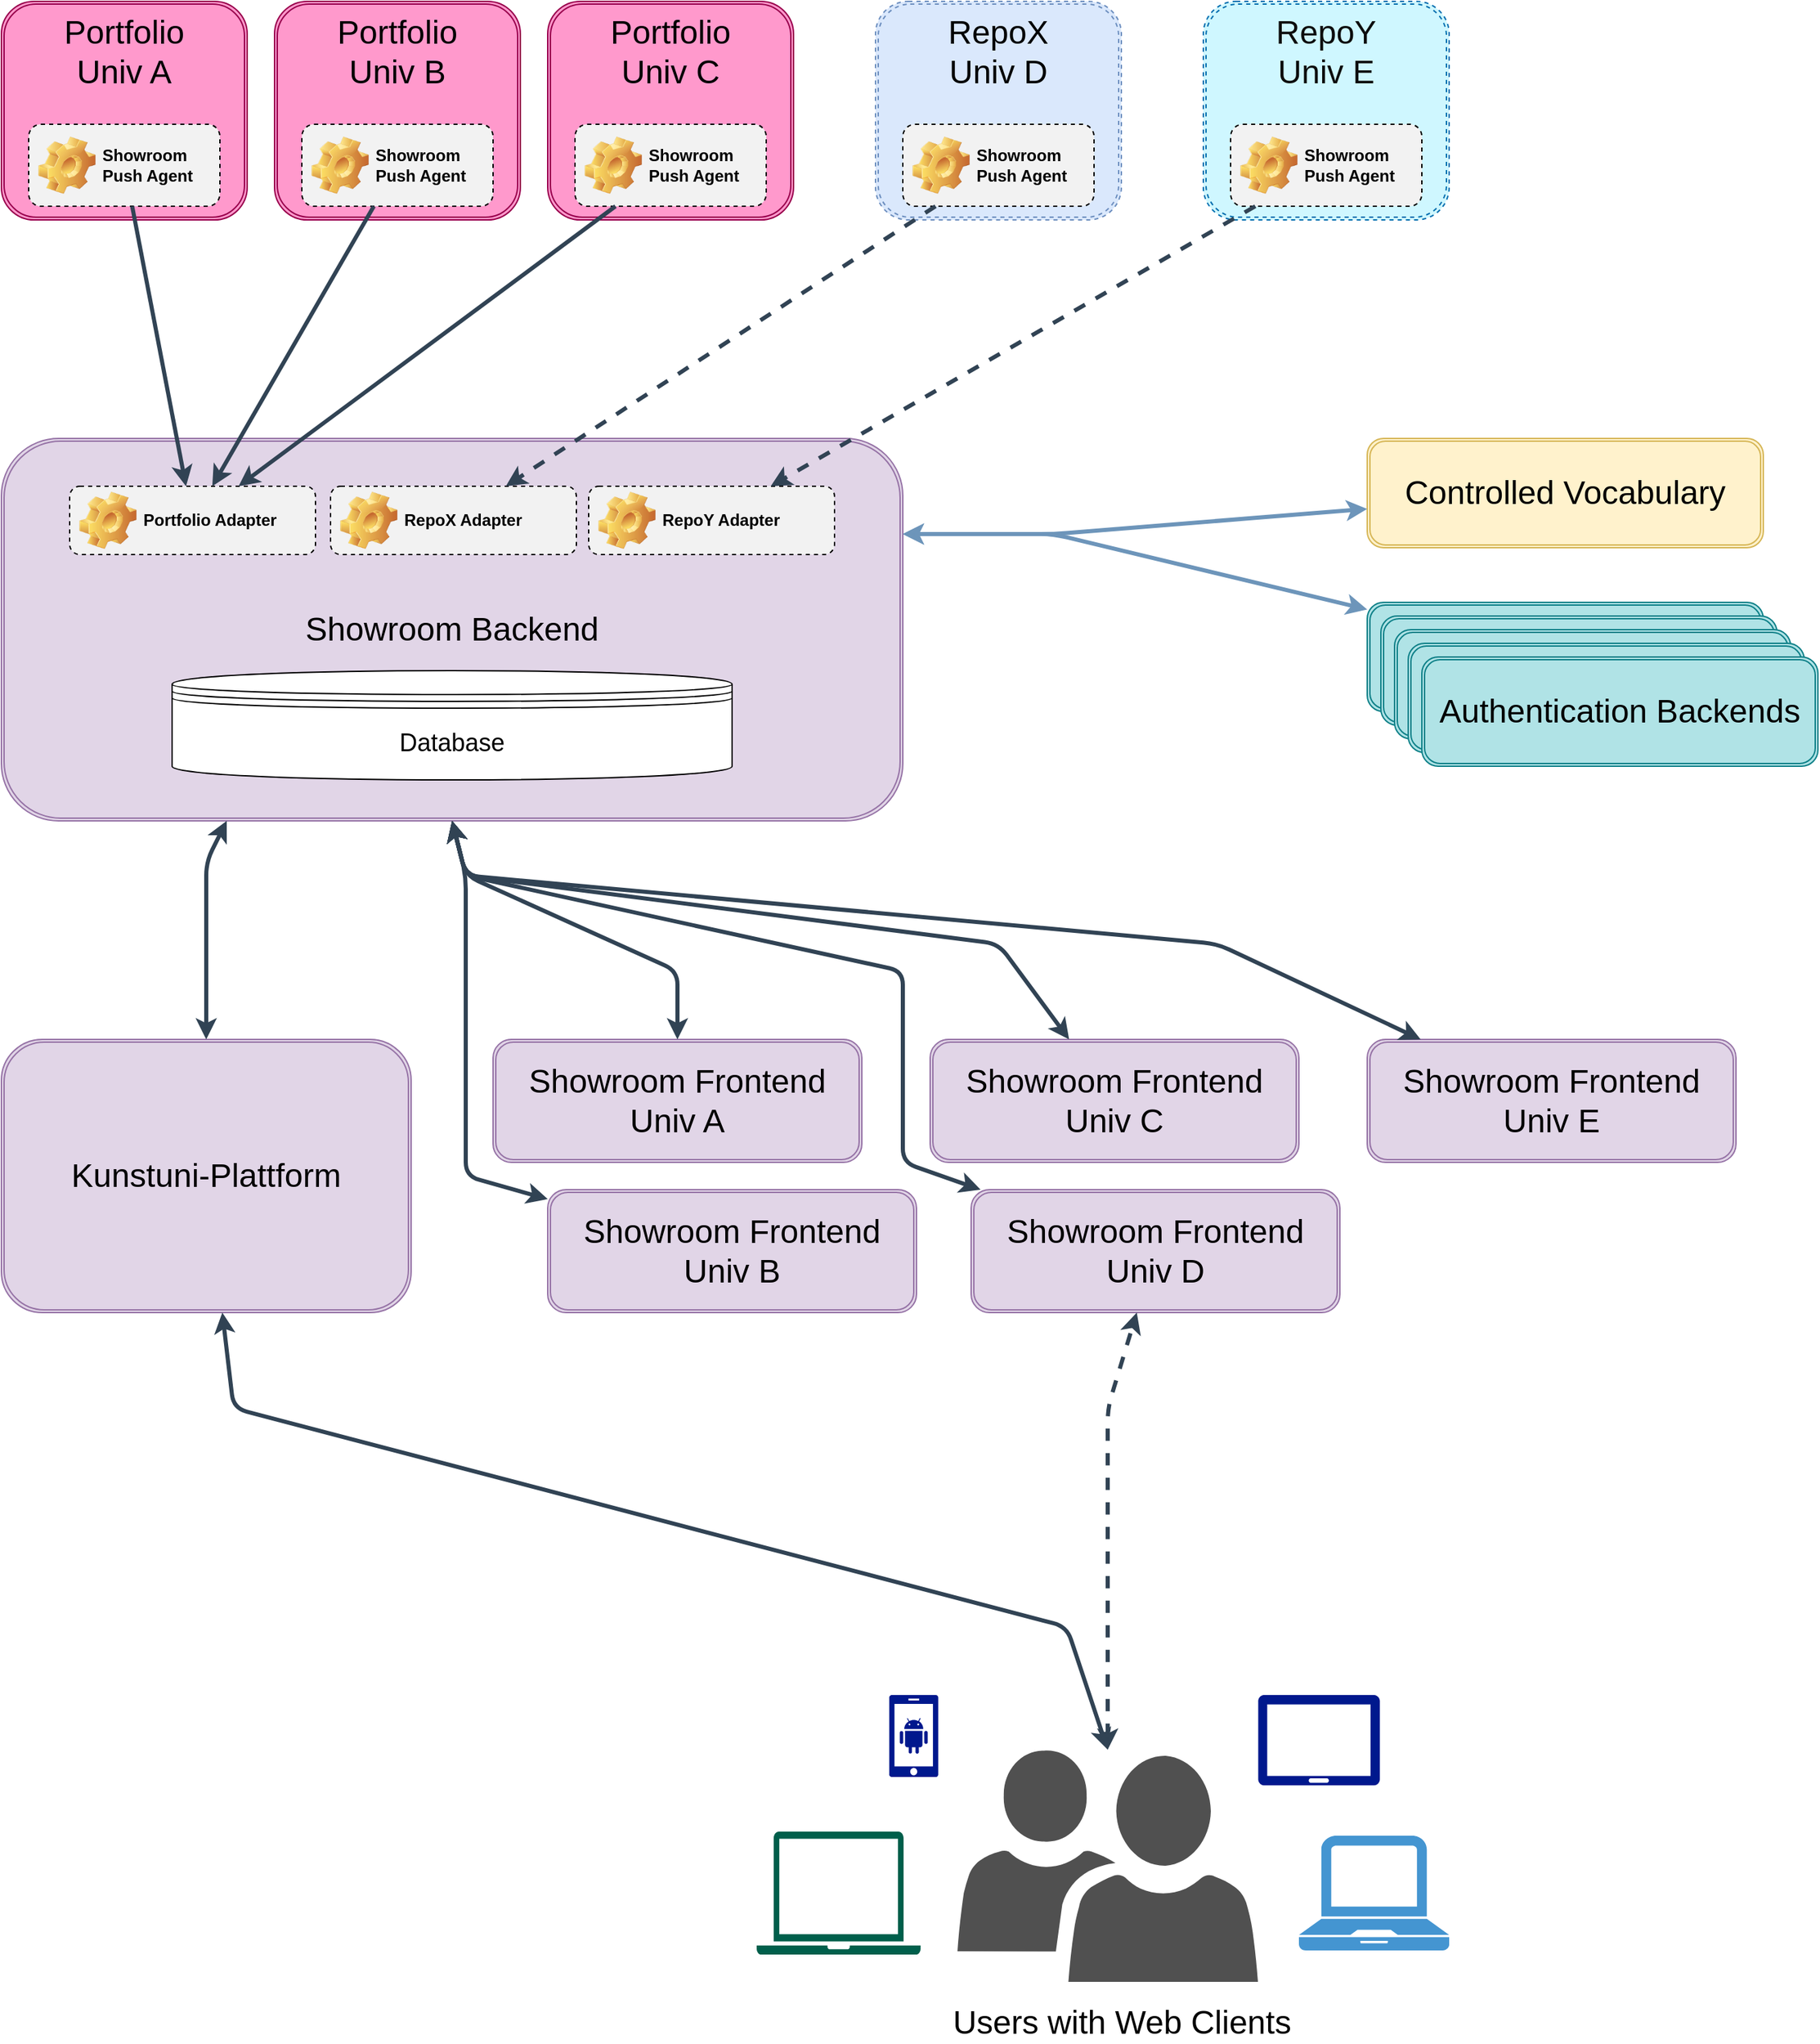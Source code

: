 <mxfile version="18.0.6" type="device"><diagram id="Un_aRCfKaxreJmISC5r2" name="Page-1"><mxGraphModel dx="2031" dy="1293" grid="1" gridSize="10" guides="1" tooltips="1" connect="1" arrows="1" fold="1" page="1" pageScale="1" pageWidth="1654" pageHeight="1169" math="0" shadow="0"><root><mxCell id="0"/><mxCell id="1" parent="0"/><mxCell id="7SCioC00VjtQaC3lUsYy-1" value="&lt;font style=&quot;font-size: 24px&quot;&gt;Showroom Backend&lt;/font&gt;" style="shape=ext;double=1;rounded=1;whiteSpace=wrap;html=1;fillColor=#e1d5e7;strokeColor=#9673a6;" parent="1" vertex="1"><mxGeometry x="80" y="400" width="660" height="280" as="geometry"/></mxCell><mxCell id="7SCioC00VjtQaC3lUsYy-2" value="&lt;font style=&quot;font-size: 18px&quot;&gt;Database&lt;/font&gt;" style="shape=datastore;whiteSpace=wrap;html=1;" parent="1" vertex="1"><mxGeometry x="205" y="570" width="410" height="80" as="geometry"/></mxCell><mxCell id="7SCioC00VjtQaC3lUsYy-4" value="&lt;font style=&quot;font-size: 24px&quot;&gt;RepoX&lt;br&gt;Univ D&lt;br&gt;&lt;/font&gt;" style="shape=ext;double=1;rounded=1;whiteSpace=wrap;html=1;dashed=1;fillColor=#dae8fc;strokeColor=#6c8ebf;verticalAlign=top;" parent="1" vertex="1"><mxGeometry x="720" y="80" width="180" height="160" as="geometry"/></mxCell><mxCell id="7SCioC00VjtQaC3lUsYy-5" value="Showroom Push Agent" style="label;whiteSpace=wrap;html=1;image=img/clipart/Gear_128x128.png;dashed=1;fillColor=#F2F2F2;" parent="1" vertex="1"><mxGeometry x="740" y="170" width="140" height="60" as="geometry"/></mxCell><mxCell id="7SCioC00VjtQaC3lUsYy-6" value="&lt;font style=&quot;font-size: 24px&quot;&gt;Portfolio&lt;br&gt;Univ A&lt;br&gt;&lt;/font&gt;" style="shape=ext;double=1;rounded=1;whiteSpace=wrap;html=1;fillColor=#FF99CC;strokeColor=#99004D;align=center;verticalAlign=top;" parent="1" vertex="1"><mxGeometry x="80" y="80" width="180" height="160" as="geometry"/></mxCell><mxCell id="7SCioC00VjtQaC3lUsYy-7" value="Showroom Push Agent" style="label;whiteSpace=wrap;html=1;image=img/clipart/Gear_128x128.png;dashed=1;fillColor=#F2F2F2;" parent="1" vertex="1"><mxGeometry x="100" y="170" width="140" height="60" as="geometry"/></mxCell><mxCell id="7SCioC00VjtQaC3lUsYy-9" value="Portfolio Adapter" style="label;whiteSpace=wrap;html=1;image=img/clipart/Gear_128x128.png;dashed=1;fillColor=#F2F2F2;" parent="1" vertex="1"><mxGeometry x="130" y="435" width="180" height="50" as="geometry"/></mxCell><mxCell id="7SCioC00VjtQaC3lUsYy-10" value="RepoX Adapter" style="label;whiteSpace=wrap;html=1;image=img/clipart/Gear_128x128.png;dashed=1;fillColor=#F2F2F2;" parent="1" vertex="1"><mxGeometry x="321" y="435" width="180" height="50" as="geometry"/></mxCell><mxCell id="7SCioC00VjtQaC3lUsYy-11" value="RepoY Adapter" style="label;whiteSpace=wrap;html=1;image=img/clipart/Gear_128x128.png;dashed=1;fillColor=#F2F2F2;" parent="1" vertex="1"><mxGeometry x="510" y="435" width="180" height="50" as="geometry"/></mxCell><mxCell id="7SCioC00VjtQaC3lUsYy-13" value="&lt;font style=&quot;font-size: 24px&quot;&gt;Portfolio&lt;br&gt;Univ B&lt;br&gt;&lt;/font&gt;" style="shape=ext;double=1;rounded=1;whiteSpace=wrap;html=1;fillColor=#FF99CC;strokeColor=#99004D;align=center;verticalAlign=top;" parent="1" vertex="1"><mxGeometry x="280" y="80" width="180" height="160" as="geometry"/></mxCell><mxCell id="7SCioC00VjtQaC3lUsYy-14" value="Showroom Push Agent" style="label;whiteSpace=wrap;html=1;image=img/clipart/Gear_128x128.png;dashed=1;fillColor=#F2F2F2;" parent="1" vertex="1"><mxGeometry x="300" y="170" width="140" height="60" as="geometry"/></mxCell><mxCell id="7SCioC00VjtQaC3lUsYy-15" value="&lt;font style=&quot;font-size: 24px&quot;&gt;Portfolio&lt;br&gt;Univ C&lt;br&gt;&lt;/font&gt;" style="shape=ext;double=1;rounded=1;whiteSpace=wrap;html=1;fillColor=#FF99CC;strokeColor=#99004D;align=center;verticalAlign=top;" parent="1" vertex="1"><mxGeometry x="480" y="80" width="180" height="160" as="geometry"/></mxCell><mxCell id="7SCioC00VjtQaC3lUsYy-16" value="Showroom Push Agent" style="label;whiteSpace=wrap;html=1;image=img/clipart/Gear_128x128.png;dashed=1;fillColor=#F2F2F2;" parent="1" vertex="1"><mxGeometry x="500" y="170" width="140" height="60" as="geometry"/></mxCell><mxCell id="7SCioC00VjtQaC3lUsYy-17" value="&lt;font style=&quot;font-size: 24px&quot;&gt;RepoY&lt;br&gt;Univ E&lt;br&gt;&lt;/font&gt;" style="shape=ext;double=1;rounded=1;whiteSpace=wrap;html=1;dashed=1;fillColor=#CFF7FF;strokeColor=#006EAF;verticalAlign=top;fontColor=#0D0D0D;" parent="1" vertex="1"><mxGeometry x="960" y="80" width="180" height="160" as="geometry"/></mxCell><mxCell id="7SCioC00VjtQaC3lUsYy-18" value="Showroom Push Agent" style="label;whiteSpace=wrap;html=1;image=img/clipart/Gear_128x128.png;dashed=1;fillColor=#F2F2F2;" parent="1" vertex="1"><mxGeometry x="980" y="170" width="140" height="60" as="geometry"/></mxCell><mxCell id="7SCioC00VjtQaC3lUsYy-19" value="&lt;font style=&quot;font-size: 24px&quot;&gt;Showroom Frontend&lt;br&gt;Univ A&lt;br&gt;&lt;/font&gt;" style="shape=ext;double=1;rounded=1;whiteSpace=wrap;html=1;fillColor=#e1d5e7;strokeColor=#9673a6;" parent="1" vertex="1"><mxGeometry x="440" y="840" width="270" height="90" as="geometry"/></mxCell><mxCell id="7SCioC00VjtQaC3lUsYy-20" value="&lt;font style=&quot;font-size: 24px&quot;&gt;Showroom Frontend&lt;br&gt;Univ B&lt;br&gt;&lt;/font&gt;" style="shape=ext;double=1;rounded=1;whiteSpace=wrap;html=1;fillColor=#e1d5e7;strokeColor=#9673a6;" parent="1" vertex="1"><mxGeometry x="480" y="950" width="270" height="90" as="geometry"/></mxCell><mxCell id="7SCioC00VjtQaC3lUsYy-21" value="&lt;font style=&quot;font-size: 24px&quot;&gt;Showroom Frontend&lt;br&gt;Univ C&lt;br&gt;&lt;/font&gt;" style="shape=ext;double=1;rounded=1;whiteSpace=wrap;html=1;fillColor=#e1d5e7;strokeColor=#9673a6;" parent="1" vertex="1"><mxGeometry x="760" y="840" width="270" height="90" as="geometry"/></mxCell><mxCell id="7SCioC00VjtQaC3lUsYy-22" value="&lt;font style=&quot;font-size: 24px&quot;&gt;Showroom Frontend&lt;br&gt;Univ D&lt;br&gt;&lt;/font&gt;" style="shape=ext;double=1;rounded=1;whiteSpace=wrap;html=1;fillColor=#e1d5e7;strokeColor=#9673a6;" parent="1" vertex="1"><mxGeometry x="790" y="950" width="270" height="90" as="geometry"/></mxCell><mxCell id="7SCioC00VjtQaC3lUsYy-23" value="&lt;font style=&quot;font-size: 24px&quot;&gt;Showroom Frontend&lt;br&gt;Univ E&lt;br&gt;&lt;/font&gt;" style="shape=ext;double=1;rounded=1;whiteSpace=wrap;html=1;fillColor=#e1d5e7;strokeColor=#9673a6;" parent="1" vertex="1"><mxGeometry x="1080" y="840" width="270" height="90" as="geometry"/></mxCell><mxCell id="7SCioC00VjtQaC3lUsYy-24" value="&lt;font style=&quot;font-size: 24px&quot;&gt;Kunstuni-Plattform&lt;br&gt;&lt;/font&gt;" style="shape=ext;double=1;rounded=1;whiteSpace=wrap;html=1;fillColor=#e1d5e7;strokeColor=#9673a6;" parent="1" vertex="1"><mxGeometry x="80" y="840" width="300" height="200" as="geometry"/></mxCell><mxCell id="7SCioC00VjtQaC3lUsYy-26" value="" style="pointerEvents=1;shadow=0;dashed=0;html=1;strokeColor=none;labelPosition=center;verticalLabelPosition=bottom;verticalAlign=top;align=center;fillColor=#505050;shape=mxgraph.mscae.intune.user_group" parent="1" vertex="1"><mxGeometry x="780" y="1360" width="220" height="170" as="geometry"/></mxCell><mxCell id="7SCioC00VjtQaC3lUsYy-27" value="" style="pointerEvents=1;shadow=0;dashed=0;html=1;strokeColor=none;fillColor=#4495D1;labelPosition=center;verticalLabelPosition=bottom;verticalAlign=top;align=center;outlineConnect=0;shape=mxgraph.veeam.laptop;" parent="1" vertex="1"><mxGeometry x="1030" y="1423" width="110" height="84" as="geometry"/></mxCell><mxCell id="7SCioC00VjtQaC3lUsYy-28" value="" style="pointerEvents=1;shadow=0;dashed=0;html=1;strokeColor=none;fillColor=#005F4B;labelPosition=center;verticalLabelPosition=bottom;verticalAlign=top;align=center;outlineConnect=0;shape=mxgraph.veeam2.laptop;" parent="1" vertex="1"><mxGeometry x="633" y="1420" width="120" height="90" as="geometry"/></mxCell><mxCell id="7SCioC00VjtQaC3lUsYy-29" value="" style="aspect=fixed;pointerEvents=1;shadow=0;dashed=0;html=1;strokeColor=none;labelPosition=center;verticalLabelPosition=bottom;verticalAlign=top;align=center;fillColor=#00188D;shape=mxgraph.mscae.enterprise.android_phone" parent="1" vertex="1"><mxGeometry x="730" y="1320" width="36" height="60" as="geometry"/></mxCell><mxCell id="7SCioC00VjtQaC3lUsYy-30" value="" style="aspect=fixed;pointerEvents=1;shadow=0;dashed=0;html=1;strokeColor=none;labelPosition=center;verticalLabelPosition=bottom;verticalAlign=top;align=center;fillColor=#00188D;shape=mxgraph.azure.tablet;" parent="1" vertex="1"><mxGeometry x="1000" y="1320" width="89.41" height="66.16" as="geometry"/></mxCell><mxCell id="7SCioC00VjtQaC3lUsYy-31" value="&lt;font style=&quot;font-size: 24px&quot;&gt;Users with Web Clients&lt;/font&gt;" style="text;html=1;align=center;verticalAlign=middle;resizable=0;points=[];autosize=1;" parent="1" vertex="1"><mxGeometry x="770" y="1550" width="260" height="20" as="geometry"/></mxCell><mxCell id="7SCioC00VjtQaC3lUsYy-33" value="" style="endArrow=classic;html=1;rounded=0;fontColor=#0D0D0D;strokeWidth=3;fillColor=#647687;strokeColor=#314354;" parent="1" source="7SCioC00VjtQaC3lUsYy-7" target="7SCioC00VjtQaC3lUsYy-9" edge="1"><mxGeometry width="50" height="50" relative="1" as="geometry"><mxPoint x="610" y="530" as="sourcePoint"/><mxPoint x="660" y="480" as="targetPoint"/></mxGeometry></mxCell><mxCell id="7SCioC00VjtQaC3lUsYy-34" value="" style="endArrow=classic;html=1;rounded=0;fontColor=#0D0D0D;strokeWidth=3;fillColor=#647687;strokeColor=#314354;" parent="1" source="7SCioC00VjtQaC3lUsYy-14" target="7SCioC00VjtQaC3lUsYy-9" edge="1"><mxGeometry width="50" height="50" relative="1" as="geometry"><mxPoint x="193.333" y="250" as="sourcePoint"/><mxPoint x="225.833" y="445" as="targetPoint"/></mxGeometry></mxCell><mxCell id="7SCioC00VjtQaC3lUsYy-35" value="" style="endArrow=classic;html=1;rounded=0;fontColor=#0D0D0D;strokeWidth=3;fillColor=#647687;strokeColor=#314354;" parent="1" source="7SCioC00VjtQaC3lUsYy-16" target="7SCioC00VjtQaC3lUsYy-9" edge="1"><mxGeometry width="50" height="50" relative="1" as="geometry"><mxPoint x="362.692" y="240" as="sourcePoint"/><mxPoint x="244.423" y="445" as="targetPoint"/></mxGeometry></mxCell><mxCell id="7SCioC00VjtQaC3lUsYy-36" value="" style="endArrow=classic;html=1;rounded=0;fontColor=#0D0D0D;strokeWidth=3;fillColor=#647687;strokeColor=#314354;dashed=1;" parent="1" source="7SCioC00VjtQaC3lUsYy-5" target="7SCioC00VjtQaC3lUsYy-10" edge="1"><mxGeometry width="50" height="50" relative="1" as="geometry"><mxPoint x="539.615" y="240" as="sourcePoint"/><mxPoint x="263.654" y="445" as="targetPoint"/></mxGeometry></mxCell><mxCell id="7SCioC00VjtQaC3lUsYy-37" value="" style="endArrow=classic;html=1;rounded=0;fontColor=#0D0D0D;strokeWidth=3;fillColor=#647687;strokeColor=#314354;dashed=1;" parent="1" source="7SCioC00VjtQaC3lUsYy-18" target="7SCioC00VjtQaC3lUsYy-11" edge="1"><mxGeometry width="50" height="50" relative="1" as="geometry"><mxPoint x="773.962" y="240" as="sourcePoint"/><mxPoint x="459.365" y="445" as="targetPoint"/></mxGeometry></mxCell><mxCell id="7SCioC00VjtQaC3lUsYy-38" value="" style="endArrow=classic;startArrow=classic;html=1;rounded=1;fontColor=#0D0D0D;strokeWidth=3;fillColor=#647687;strokeColor=#314354;exitX=0.5;exitY=0;exitDx=0;exitDy=0;exitPerimeter=0;" parent="1" source="7SCioC00VjtQaC3lUsYy-26" target="7SCioC00VjtQaC3lUsYy-24" edge="1"><mxGeometry width="50" height="50" relative="1" as="geometry"><mxPoint x="900" y="1370" as="sourcePoint"/><mxPoint x="1450" y="1006.22" as="targetPoint"/><Array as="points"><mxPoint x="860" y="1270"/><mxPoint x="250" y="1110"/></Array></mxGeometry></mxCell><mxCell id="7SCioC00VjtQaC3lUsYy-39" value="" style="endArrow=classic;startArrow=classic;html=1;rounded=1;fontColor=#0D0D0D;strokeWidth=3;fillColor=#647687;strokeColor=#314354;exitX=0.5;exitY=0;exitDx=0;exitDy=0;exitPerimeter=0;dashed=1;" parent="1" source="7SCioC00VjtQaC3lUsYy-26" target="7SCioC00VjtQaC3lUsYy-22" edge="1"><mxGeometry width="50" height="50" relative="1" as="geometry"><mxPoint x="900" y="1380" as="sourcePoint"/><mxPoint x="390" y="1045.455" as="targetPoint"/><Array as="points"><mxPoint x="890" y="1110"/></Array></mxGeometry></mxCell><mxCell id="7SCioC00VjtQaC3lUsYy-40" value="" style="endArrow=classic;startArrow=classic;html=1;rounded=1;fontColor=#0D0D0D;strokeWidth=3;fillColor=#647687;strokeColor=#314354;entryX=0.25;entryY=1;entryDx=0;entryDy=0;" parent="1" source="7SCioC00VjtQaC3lUsYy-24" target="7SCioC00VjtQaC3lUsYy-1" edge="1"><mxGeometry width="50" height="50" relative="1" as="geometry"><mxPoint x="900" y="1370" as="sourcePoint"/><mxPoint x="390" y="1045.455" as="targetPoint"/><Array as="points"><mxPoint x="230" y="710"/></Array></mxGeometry></mxCell><mxCell id="7SCioC00VjtQaC3lUsYy-41" value="" style="endArrow=classic;startArrow=classic;html=1;rounded=1;fontColor=#0D0D0D;strokeWidth=3;fillColor=#647687;strokeColor=#314354;entryX=0.5;entryY=1;entryDx=0;entryDy=0;" parent="1" source="7SCioC00VjtQaC3lUsYy-19" target="7SCioC00VjtQaC3lUsYy-1" edge="1"><mxGeometry width="50" height="50" relative="1" as="geometry"><mxPoint x="285" y="850" as="sourcePoint"/><mxPoint x="357" y="690" as="targetPoint"/><Array as="points"><mxPoint x="575" y="790"/><mxPoint x="420" y="720"/></Array></mxGeometry></mxCell><mxCell id="7SCioC00VjtQaC3lUsYy-42" value="" style="endArrow=classic;startArrow=classic;html=1;rounded=1;fontColor=#0D0D0D;strokeWidth=3;fillColor=#647687;strokeColor=#314354;entryX=0.5;entryY=1;entryDx=0;entryDy=0;" parent="1" source="7SCioC00VjtQaC3lUsYy-21" target="7SCioC00VjtQaC3lUsYy-1" edge="1"><mxGeometry width="50" height="50" relative="1" as="geometry"><mxPoint x="563.478" y="850" as="sourcePoint"/><mxPoint x="486.957" y="690" as="targetPoint"/><Array as="points"><mxPoint x="810" y="770"/><mxPoint x="420" y="720"/></Array></mxGeometry></mxCell><mxCell id="7SCioC00VjtQaC3lUsYy-43" value="" style="endArrow=classic;startArrow=classic;html=1;rounded=1;fontColor=#0D0D0D;strokeWidth=3;fillColor=#647687;strokeColor=#314354;entryX=0.5;entryY=1;entryDx=0;entryDy=0;" parent="1" source="7SCioC00VjtQaC3lUsYy-23" target="7SCioC00VjtQaC3lUsYy-1" edge="1"><mxGeometry width="50" height="50" relative="1" as="geometry"><mxPoint x="841.739" y="850" as="sourcePoint"/><mxPoint x="420" y="680" as="targetPoint"/><Array as="points"><mxPoint x="970" y="770"/><mxPoint x="420" y="720"/></Array></mxGeometry></mxCell><mxCell id="7SCioC00VjtQaC3lUsYy-45" value="" style="endArrow=classic;startArrow=classic;html=1;rounded=1;fontColor=#0D0D0D;strokeWidth=3;fillColor=#647687;strokeColor=#314354;entryX=0.5;entryY=1;entryDx=0;entryDy=0;" parent="1" source="7SCioC00VjtQaC3lUsYy-20" target="7SCioC00VjtQaC3lUsYy-1" edge="1"><mxGeometry width="50" height="50" relative="1" as="geometry"><mxPoint x="563.478" y="850" as="sourcePoint"/><mxPoint x="510" y="720" as="targetPoint"/><Array as="points"><mxPoint x="420" y="940"/><mxPoint x="420" y="720"/></Array></mxGeometry></mxCell><mxCell id="7SCioC00VjtQaC3lUsYy-46" value="" style="endArrow=classic;startArrow=classic;html=1;rounded=1;fontColor=#0D0D0D;strokeWidth=3;fillColor=#647687;strokeColor=#314354;entryX=0.5;entryY=1;entryDx=0;entryDy=0;" parent="1" source="7SCioC00VjtQaC3lUsYy-22" target="7SCioC00VjtQaC3lUsYy-1" edge="1"><mxGeometry width="50" height="50" relative="1" as="geometry"><mxPoint x="563.478" y="850" as="sourcePoint"/><mxPoint x="486.957" y="690" as="targetPoint"/><Array as="points"><mxPoint x="740" y="930"/><mxPoint x="740" y="790"/><mxPoint x="420" y="720"/></Array></mxGeometry></mxCell><mxCell id="7SCioC00VjtQaC3lUsYy-48" value="&lt;font style=&quot;font-size: 24px&quot;&gt;Controlled Vocabulary&lt;br&gt;&lt;/font&gt;" style="shape=ext;double=1;rounded=1;whiteSpace=wrap;html=1;fillColor=#fff2cc;strokeColor=#d6b656;" parent="1" vertex="1"><mxGeometry x="1080" y="400" width="290" height="80" as="geometry"/></mxCell><mxCell id="7SCioC00VjtQaC3lUsYy-50" value="&lt;font style=&quot;font-size: 24px&quot;&gt;Authentication Backends&lt;/font&gt;" style="shape=ext;double=1;rounded=1;whiteSpace=wrap;html=1;fillColor=#b0e3e6;strokeColor=#0e8088;" parent="1" vertex="1"><mxGeometry x="1080" y="520" width="290" height="80" as="geometry"/></mxCell><mxCell id="7SCioC00VjtQaC3lUsYy-52" value="&lt;font style=&quot;font-size: 24px&quot;&gt;Authentication Backends&lt;/font&gt;" style="shape=ext;double=1;rounded=1;whiteSpace=wrap;html=1;fillColor=#b0e3e6;strokeColor=#0e8088;" parent="1" vertex="1"><mxGeometry x="1090" y="530" width="290" height="80" as="geometry"/></mxCell><mxCell id="7SCioC00VjtQaC3lUsYy-53" value="&lt;font style=&quot;font-size: 24px&quot;&gt;Authentication Backends&lt;/font&gt;" style="shape=ext;double=1;rounded=1;whiteSpace=wrap;html=1;fillColor=#b0e3e6;strokeColor=#0e8088;" parent="1" vertex="1"><mxGeometry x="1100" y="540" width="290" height="80" as="geometry"/></mxCell><mxCell id="7SCioC00VjtQaC3lUsYy-54" value="&lt;font style=&quot;font-size: 24px&quot;&gt;Authentication Backends&lt;/font&gt;" style="shape=ext;double=1;rounded=1;whiteSpace=wrap;html=1;fillColor=#b0e3e6;strokeColor=#0e8088;" parent="1" vertex="1"><mxGeometry x="1110" y="550" width="290" height="80" as="geometry"/></mxCell><mxCell id="7SCioC00VjtQaC3lUsYy-55" value="&lt;font style=&quot;font-size: 24px&quot;&gt;Authentication Backends&lt;/font&gt;" style="shape=ext;double=1;rounded=1;whiteSpace=wrap;html=1;fillColor=#b0e3e6;strokeColor=#0e8088;" parent="1" vertex="1"><mxGeometry x="1120" y="560" width="290" height="80" as="geometry"/></mxCell><mxCell id="7SCioC00VjtQaC3lUsYy-56" value="" style="endArrow=classic;startArrow=classic;html=1;rounded=1;fontColor=#0D0D0D;strokeWidth=3;fillColor=#647687;strokeColor=#6D95BA;exitX=1;exitY=0.25;exitDx=0;exitDy=0;" parent="1" source="7SCioC00VjtQaC3lUsYy-1" target="7SCioC00VjtQaC3lUsYy-48" edge="1"><mxGeometry width="50" height="50" relative="1" as="geometry"><mxPoint x="920" y="490" as="sourcePoint"/><mxPoint x="945" y="424.0" as="targetPoint"/><Array as="points"><mxPoint x="850" y="470"/></Array></mxGeometry></mxCell><mxCell id="7SCioC00VjtQaC3lUsYy-58" value="" style="endArrow=classic;startArrow=classic;html=1;rounded=1;fontColor=#0D0D0D;strokeWidth=3;fillColor=#647687;strokeColor=#6D95BA;exitX=1;exitY=0.25;exitDx=0;exitDy=0;" parent="1" source="7SCioC00VjtQaC3lUsYy-1" target="7SCioC00VjtQaC3lUsYy-50" edge="1"><mxGeometry width="50" height="50" relative="1" as="geometry"><mxPoint x="750" y="485.294" as="sourcePoint"/><mxPoint x="1090" y="450" as="targetPoint"/><Array as="points"><mxPoint x="850" y="470"/></Array></mxGeometry></mxCell></root></mxGraphModel></diagram></mxfile>